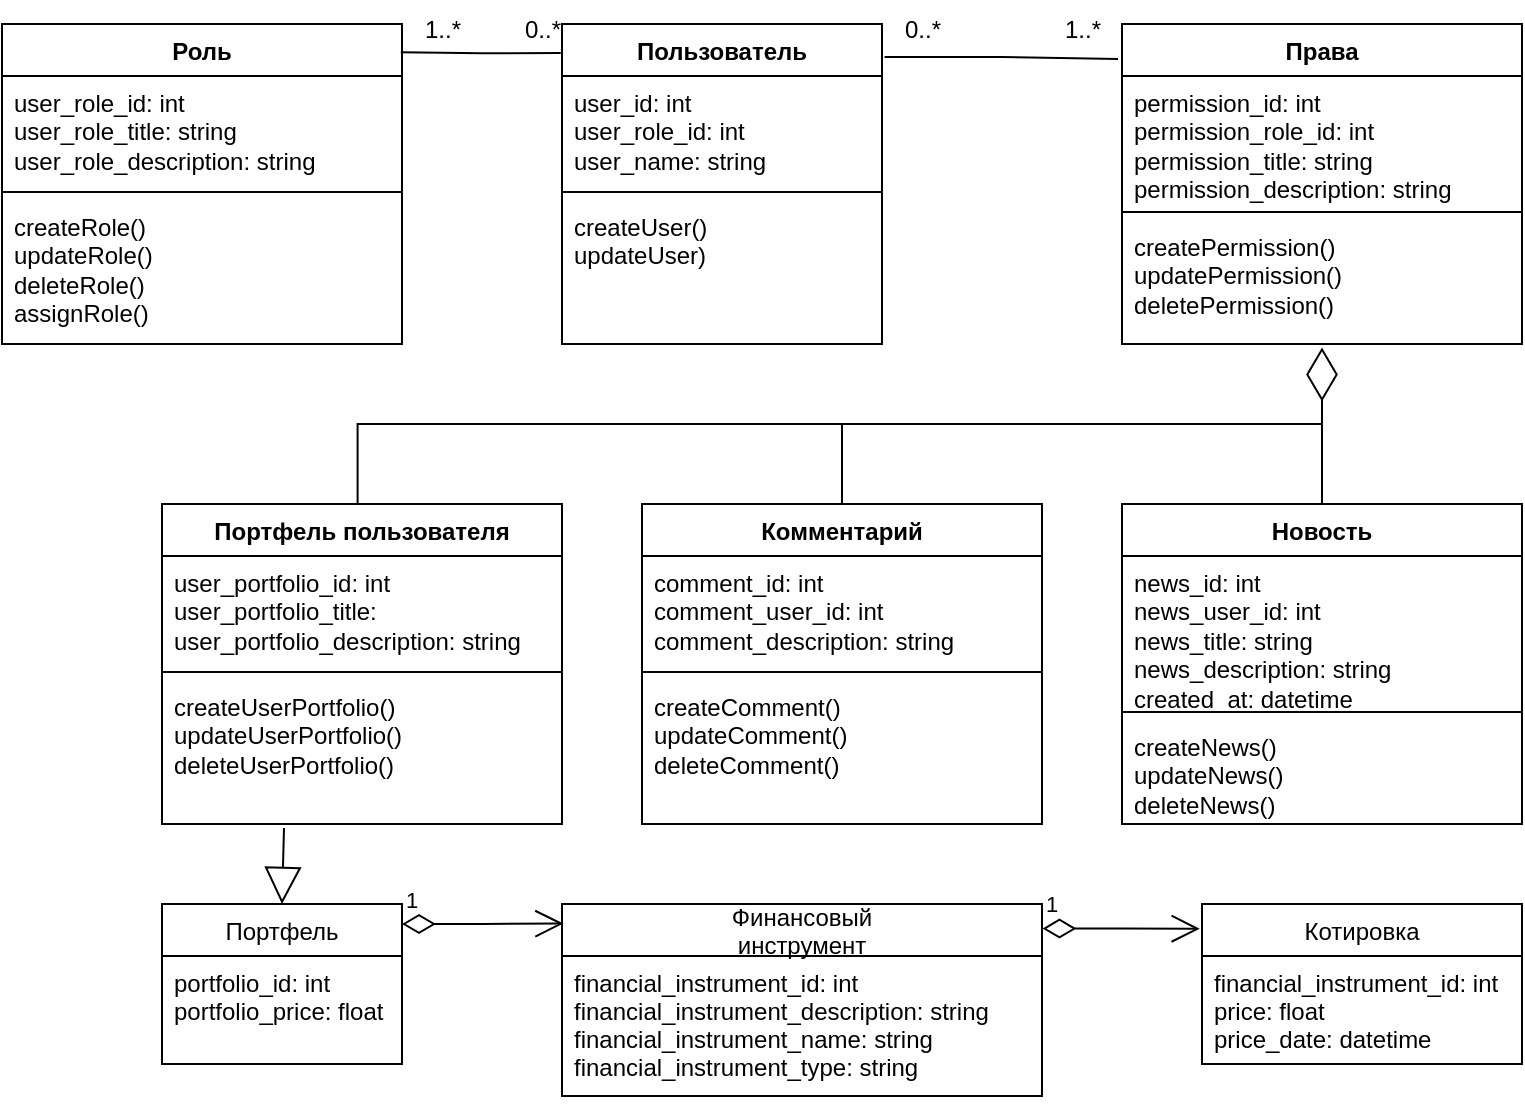 <mxfile version="21.2.1" type="github">
  <diagram id="Mpf7kndtRzjNMKVAARsh" name="Страница 1">
    <mxGraphModel dx="1434" dy="707" grid="1" gridSize="10" guides="1" tooltips="1" connect="1" arrows="1" fold="1" page="1" pageScale="1" pageWidth="827" pageHeight="1169" math="0" shadow="0">
      <root>
        <mxCell id="0" />
        <mxCell id="1" parent="0" />
        <mxCell id="9H1C8xbv_tbaZJ_8QEVI-1" value="Котировка" style="swimlane;fontStyle=0;childLayout=stackLayout;horizontal=1;startSize=26;fillColor=none;horizontalStack=0;resizeParent=1;resizeParentMax=0;resizeLast=0;collapsible=1;marginBottom=0;" parent="1" vertex="1">
          <mxGeometry x="640" y="600" width="160" height="80" as="geometry" />
        </mxCell>
        <mxCell id="9H1C8xbv_tbaZJ_8QEVI-2" value="financial_instrument_id: int&#xa;price: float&#xa;price_date: datetime&#xa;" style="text;strokeColor=none;fillColor=none;align=left;verticalAlign=top;spacingLeft=4;spacingRight=4;overflow=hidden;rotatable=0;points=[[0,0.5],[1,0.5]];portConstraint=eastwest;" parent="9H1C8xbv_tbaZJ_8QEVI-1" vertex="1">
          <mxGeometry y="26" width="160" height="54" as="geometry" />
        </mxCell>
        <mxCell id="9H1C8xbv_tbaZJ_8QEVI-13" value="Портфель" style="swimlane;fontStyle=0;childLayout=stackLayout;horizontal=1;startSize=26;fillColor=none;horizontalStack=0;resizeParent=1;resizeParentMax=0;resizeLast=0;collapsible=1;marginBottom=0;" parent="1" vertex="1">
          <mxGeometry x="120" y="600" width="120" height="80" as="geometry" />
        </mxCell>
        <mxCell id="9H1C8xbv_tbaZJ_8QEVI-15" value="portfolio_id: int&#xa;portfolio_price: float" style="text;strokeColor=none;fillColor=none;align=left;verticalAlign=top;spacingLeft=4;spacingRight=4;overflow=hidden;rotatable=0;points=[[0,0.5],[1,0.5]];portConstraint=eastwest;" parent="9H1C8xbv_tbaZJ_8QEVI-13" vertex="1">
          <mxGeometry y="26" width="120" height="54" as="geometry" />
        </mxCell>
        <mxCell id="9H1C8xbv_tbaZJ_8QEVI-34" value="Финансовый&#xa;инструмент" style="swimlane;fontStyle=0;childLayout=stackLayout;horizontal=1;startSize=26;fillColor=none;horizontalStack=0;resizeParent=1;resizeParentMax=0;resizeLast=0;collapsible=1;marginBottom=0;" parent="1" vertex="1">
          <mxGeometry x="320" y="600" width="240" height="96" as="geometry" />
        </mxCell>
        <mxCell id="9H1C8xbv_tbaZJ_8QEVI-35" value="financial_instrument_id: int&#xa;financial_instrument_description: string&#xa;financial_instrument_name: string&#xa;financial_instrument_type: string&#xa; " style="text;strokeColor=none;fillColor=none;align=left;verticalAlign=top;spacingLeft=4;spacingRight=4;overflow=hidden;rotatable=0;points=[[0,0.5],[1,0.5]];portConstraint=eastwest;" parent="9H1C8xbv_tbaZJ_8QEVI-34" vertex="1">
          <mxGeometry y="26" width="240" height="70" as="geometry" />
        </mxCell>
        <mxCell id="YTx3mUYdvvcg0MltOAM5-11" value="Роль" style="swimlane;fontStyle=1;align=center;verticalAlign=top;childLayout=stackLayout;horizontal=1;startSize=26;horizontalStack=0;resizeParent=1;resizeParentMax=0;resizeLast=0;collapsible=1;marginBottom=0;whiteSpace=wrap;html=1;" parent="1" vertex="1">
          <mxGeometry x="40" y="160" width="200" height="160" as="geometry" />
        </mxCell>
        <mxCell id="YTx3mUYdvvcg0MltOAM5-12" value="user_role_id: int&lt;br&gt;user_role_title: string&lt;br&gt;user_role_description: string" style="text;strokeColor=none;fillColor=none;align=left;verticalAlign=top;spacingLeft=4;spacingRight=4;overflow=hidden;rotatable=0;points=[[0,0.5],[1,0.5]];portConstraint=eastwest;whiteSpace=wrap;html=1;" parent="YTx3mUYdvvcg0MltOAM5-11" vertex="1">
          <mxGeometry y="26" width="200" height="54" as="geometry" />
        </mxCell>
        <mxCell id="YTx3mUYdvvcg0MltOAM5-13" value="" style="line;strokeWidth=1;fillColor=none;align=left;verticalAlign=middle;spacingTop=-1;spacingLeft=3;spacingRight=3;rotatable=0;labelPosition=right;points=[];portConstraint=eastwest;strokeColor=inherit;" parent="YTx3mUYdvvcg0MltOAM5-11" vertex="1">
          <mxGeometry y="80" width="200" height="8" as="geometry" />
        </mxCell>
        <mxCell id="YTx3mUYdvvcg0MltOAM5-14" value="createRole()&lt;br&gt;updateRole()&lt;br&gt;deleteRole()&lt;br&gt;assignRole()" style="text;strokeColor=none;fillColor=none;align=left;verticalAlign=top;spacingLeft=4;spacingRight=4;overflow=hidden;rotatable=0;points=[[0,0.5],[1,0.5]];portConstraint=eastwest;whiteSpace=wrap;html=1;" parent="YTx3mUYdvvcg0MltOAM5-11" vertex="1">
          <mxGeometry y="88" width="200" height="72" as="geometry" />
        </mxCell>
        <mxCell id="YTx3mUYdvvcg0MltOAM5-15" value="Права" style="swimlane;fontStyle=1;align=center;verticalAlign=top;childLayout=stackLayout;horizontal=1;startSize=26;horizontalStack=0;resizeParent=1;resizeParentMax=0;resizeLast=0;collapsible=1;marginBottom=0;whiteSpace=wrap;html=1;" parent="1" vertex="1">
          <mxGeometry x="600" y="160" width="200" height="160" as="geometry" />
        </mxCell>
        <mxCell id="YTx3mUYdvvcg0MltOAM5-16" value="permission_id: int&lt;br&gt;permission_role_id: int&lt;br&gt;permission_title: string&lt;br&gt;permission_description: string&lt;br&gt;" style="text;strokeColor=none;fillColor=none;align=left;verticalAlign=top;spacingLeft=4;spacingRight=4;overflow=hidden;rotatable=0;points=[[0,0.5],[1,0.5]];portConstraint=eastwest;whiteSpace=wrap;html=1;" parent="YTx3mUYdvvcg0MltOAM5-15" vertex="1">
          <mxGeometry y="26" width="200" height="64" as="geometry" />
        </mxCell>
        <mxCell id="YTx3mUYdvvcg0MltOAM5-17" value="" style="line;strokeWidth=1;fillColor=none;align=left;verticalAlign=middle;spacingTop=-1;spacingLeft=3;spacingRight=3;rotatable=0;labelPosition=right;points=[];portConstraint=eastwest;strokeColor=inherit;" parent="YTx3mUYdvvcg0MltOAM5-15" vertex="1">
          <mxGeometry y="90" width="200" height="8" as="geometry" />
        </mxCell>
        <mxCell id="YTx3mUYdvvcg0MltOAM5-18" value="createPermission()&lt;br&gt;updatePermission()&lt;br&gt;deletePermission()" style="text;strokeColor=none;fillColor=none;align=left;verticalAlign=top;spacingLeft=4;spacingRight=4;overflow=hidden;rotatable=0;points=[[0,0.5],[1,0.5]];portConstraint=eastwest;whiteSpace=wrap;html=1;" parent="YTx3mUYdvvcg0MltOAM5-15" vertex="1">
          <mxGeometry y="98" width="200" height="62" as="geometry" />
        </mxCell>
        <mxCell id="YTx3mUYdvvcg0MltOAM5-19" value="Новость" style="swimlane;fontStyle=1;align=center;verticalAlign=top;childLayout=stackLayout;horizontal=1;startSize=26;horizontalStack=0;resizeParent=1;resizeParentMax=0;resizeLast=0;collapsible=1;marginBottom=0;whiteSpace=wrap;html=1;" parent="1" vertex="1">
          <mxGeometry x="600" y="400" width="200" height="160" as="geometry" />
        </mxCell>
        <mxCell id="YTx3mUYdvvcg0MltOAM5-20" value="news_id: int&lt;br&gt;news_user_id: int&lt;br&gt;news_title: string&lt;br&gt;news_description: string&lt;br&gt;created_at: datetime" style="text;strokeColor=none;fillColor=none;align=left;verticalAlign=top;spacingLeft=4;spacingRight=4;overflow=hidden;rotatable=0;points=[[0,0.5],[1,0.5]];portConstraint=eastwest;whiteSpace=wrap;html=1;" parent="YTx3mUYdvvcg0MltOAM5-19" vertex="1">
          <mxGeometry y="26" width="200" height="74" as="geometry" />
        </mxCell>
        <mxCell id="YTx3mUYdvvcg0MltOAM5-21" value="" style="line;strokeWidth=1;fillColor=none;align=left;verticalAlign=middle;spacingTop=-1;spacingLeft=3;spacingRight=3;rotatable=0;labelPosition=right;points=[];portConstraint=eastwest;strokeColor=inherit;" parent="YTx3mUYdvvcg0MltOAM5-19" vertex="1">
          <mxGeometry y="100" width="200" height="8" as="geometry" />
        </mxCell>
        <mxCell id="YTx3mUYdvvcg0MltOAM5-22" value="createNews()&lt;br&gt;updateNews()&lt;br&gt;deleteNews()" style="text;strokeColor=none;fillColor=none;align=left;verticalAlign=top;spacingLeft=4;spacingRight=4;overflow=hidden;rotatable=0;points=[[0,0.5],[1,0.5]];portConstraint=eastwest;whiteSpace=wrap;html=1;" parent="YTx3mUYdvvcg0MltOAM5-19" vertex="1">
          <mxGeometry y="108" width="200" height="52" as="geometry" />
        </mxCell>
        <mxCell id="YTx3mUYdvvcg0MltOAM5-56" style="edgeStyle=orthogonalEdgeStyle;rounded=0;orthogonalLoop=1;jettySize=auto;html=1;exitX=0.5;exitY=0;exitDx=0;exitDy=0;endArrow=none;endFill=0;" parent="1" source="YTx3mUYdvvcg0MltOAM5-23" edge="1">
          <mxGeometry relative="1" as="geometry">
            <mxPoint x="700" y="350" as="targetPoint" />
            <Array as="points">
              <mxPoint x="460" y="360" />
              <mxPoint x="700" y="360" />
            </Array>
          </mxGeometry>
        </mxCell>
        <mxCell id="YTx3mUYdvvcg0MltOAM5-23" value="Комментарий" style="swimlane;fontStyle=1;align=center;verticalAlign=top;childLayout=stackLayout;horizontal=1;startSize=26;horizontalStack=0;resizeParent=1;resizeParentMax=0;resizeLast=0;collapsible=1;marginBottom=0;whiteSpace=wrap;html=1;" parent="1" vertex="1">
          <mxGeometry x="360" y="400" width="200" height="160" as="geometry" />
        </mxCell>
        <mxCell id="YTx3mUYdvvcg0MltOAM5-24" value="comment_id: int&lt;br&gt;comment_user_id: int&lt;br&gt;comment_description: string" style="text;strokeColor=none;fillColor=none;align=left;verticalAlign=top;spacingLeft=4;spacingRight=4;overflow=hidden;rotatable=0;points=[[0,0.5],[1,0.5]];portConstraint=eastwest;whiteSpace=wrap;html=1;" parent="YTx3mUYdvvcg0MltOAM5-23" vertex="1">
          <mxGeometry y="26" width="200" height="54" as="geometry" />
        </mxCell>
        <mxCell id="YTx3mUYdvvcg0MltOAM5-25" value="" style="line;strokeWidth=1;fillColor=none;align=left;verticalAlign=middle;spacingTop=-1;spacingLeft=3;spacingRight=3;rotatable=0;labelPosition=right;points=[];portConstraint=eastwest;strokeColor=inherit;" parent="YTx3mUYdvvcg0MltOAM5-23" vertex="1">
          <mxGeometry y="80" width="200" height="8" as="geometry" />
        </mxCell>
        <mxCell id="YTx3mUYdvvcg0MltOAM5-26" value="createComment()&lt;br&gt;updateComment()&lt;br&gt;deleteComment()" style="text;strokeColor=none;fillColor=none;align=left;verticalAlign=top;spacingLeft=4;spacingRight=4;overflow=hidden;rotatable=0;points=[[0,0.5],[1,0.5]];portConstraint=eastwest;whiteSpace=wrap;html=1;" parent="YTx3mUYdvvcg0MltOAM5-23" vertex="1">
          <mxGeometry y="88" width="200" height="72" as="geometry" />
        </mxCell>
        <mxCell id="YTx3mUYdvvcg0MltOAM5-57" style="edgeStyle=orthogonalEdgeStyle;rounded=0;orthogonalLoop=1;jettySize=auto;html=1;endArrow=none;endFill=0;exitX=0.489;exitY=0.003;exitDx=0;exitDy=0;exitPerimeter=0;" parent="1" source="YTx3mUYdvvcg0MltOAM5-27" edge="1">
          <mxGeometry relative="1" as="geometry">
            <mxPoint x="700" y="350" as="targetPoint" />
            <Array as="points">
              <mxPoint x="218" y="360" />
              <mxPoint x="700" y="360" />
            </Array>
          </mxGeometry>
        </mxCell>
        <mxCell id="YTx3mUYdvvcg0MltOAM5-27" value="Портфель пользователя" style="swimlane;fontStyle=1;align=center;verticalAlign=top;childLayout=stackLayout;horizontal=1;startSize=26;horizontalStack=0;resizeParent=1;resizeParentMax=0;resizeLast=0;collapsible=1;marginBottom=0;whiteSpace=wrap;html=1;" parent="1" vertex="1">
          <mxGeometry x="120" y="400" width="200" height="160" as="geometry" />
        </mxCell>
        <mxCell id="YTx3mUYdvvcg0MltOAM5-28" value="user_portfolio_id: int&lt;br&gt;user_portfolio_title: user_portfolio_description: string" style="text;strokeColor=none;fillColor=none;align=left;verticalAlign=top;spacingLeft=4;spacingRight=4;overflow=hidden;rotatable=0;points=[[0,0.5],[1,0.5]];portConstraint=eastwest;whiteSpace=wrap;html=1;" parent="YTx3mUYdvvcg0MltOAM5-27" vertex="1">
          <mxGeometry y="26" width="200" height="54" as="geometry" />
        </mxCell>
        <mxCell id="YTx3mUYdvvcg0MltOAM5-29" value="" style="line;strokeWidth=1;fillColor=none;align=left;verticalAlign=middle;spacingTop=-1;spacingLeft=3;spacingRight=3;rotatable=0;labelPosition=right;points=[];portConstraint=eastwest;strokeColor=inherit;" parent="YTx3mUYdvvcg0MltOAM5-27" vertex="1">
          <mxGeometry y="80" width="200" height="8" as="geometry" />
        </mxCell>
        <mxCell id="YTx3mUYdvvcg0MltOAM5-30" value="createUserPortfolio()&lt;br&gt;updateUserPortfolio()&lt;br&gt;deleteUserPortfolio()" style="text;strokeColor=none;fillColor=none;align=left;verticalAlign=top;spacingLeft=4;spacingRight=4;overflow=hidden;rotatable=0;points=[[0,0.5],[1,0.5]];portConstraint=eastwest;whiteSpace=wrap;html=1;" parent="YTx3mUYdvvcg0MltOAM5-27" vertex="1">
          <mxGeometry y="88" width="200" height="72" as="geometry" />
        </mxCell>
        <mxCell id="VrHmLqL_wo-LyS8ngVyw-6" style="edgeStyle=orthogonalEdgeStyle;rounded=0;orthogonalLoop=1;jettySize=auto;html=1;entryX=0.997;entryY=0.088;entryDx=0;entryDy=0;entryPerimeter=0;exitX=-0.004;exitY=0.091;exitDx=0;exitDy=0;exitPerimeter=0;endArrow=none;endFill=0;" parent="1" source="YTx3mUYdvvcg0MltOAM5-31" target="YTx3mUYdvvcg0MltOAM5-11" edge="1">
          <mxGeometry relative="1" as="geometry" />
        </mxCell>
        <mxCell id="VrHmLqL_wo-LyS8ngVyw-7" style="edgeStyle=orthogonalEdgeStyle;rounded=0;orthogonalLoop=1;jettySize=auto;html=1;entryX=-0.01;entryY=0.109;entryDx=0;entryDy=0;entryPerimeter=0;exitX=1.008;exitY=0.103;exitDx=0;exitDy=0;exitPerimeter=0;endArrow=none;endFill=0;" parent="1" source="YTx3mUYdvvcg0MltOAM5-31" target="YTx3mUYdvvcg0MltOAM5-15" edge="1">
          <mxGeometry relative="1" as="geometry" />
        </mxCell>
        <mxCell id="YTx3mUYdvvcg0MltOAM5-31" value="Пользователь" style="swimlane;fontStyle=1;align=center;verticalAlign=top;childLayout=stackLayout;horizontal=1;startSize=26;horizontalStack=0;resizeParent=1;resizeParentMax=0;resizeLast=0;collapsible=1;marginBottom=0;whiteSpace=wrap;html=1;" parent="1" vertex="1">
          <mxGeometry x="320" y="160" width="160" height="160" as="geometry">
            <mxRectangle x="320" y="160" width="130" height="30" as="alternateBounds" />
          </mxGeometry>
        </mxCell>
        <mxCell id="YTx3mUYdvvcg0MltOAM5-32" value="user_id: int&lt;br&gt;user_role_id: int&lt;br&gt;user_name: string&lt;br&gt;" style="text;strokeColor=none;fillColor=none;align=left;verticalAlign=top;spacingLeft=4;spacingRight=4;overflow=hidden;rotatable=0;points=[[0,0.5],[1,0.5]];portConstraint=eastwest;whiteSpace=wrap;html=1;" parent="YTx3mUYdvvcg0MltOAM5-31" vertex="1">
          <mxGeometry y="26" width="160" height="54" as="geometry" />
        </mxCell>
        <mxCell id="YTx3mUYdvvcg0MltOAM5-33" value="" style="line;strokeWidth=1;fillColor=none;align=left;verticalAlign=middle;spacingTop=-1;spacingLeft=3;spacingRight=3;rotatable=0;labelPosition=right;points=[];portConstraint=eastwest;strokeColor=inherit;" parent="YTx3mUYdvvcg0MltOAM5-31" vertex="1">
          <mxGeometry y="80" width="160" height="8" as="geometry" />
        </mxCell>
        <mxCell id="YTx3mUYdvvcg0MltOAM5-34" value="createUser()&lt;br&gt;updateUser)" style="text;strokeColor=none;fillColor=none;align=left;verticalAlign=top;spacingLeft=4;spacingRight=4;overflow=hidden;rotatable=0;points=[[0,0.5],[1,0.5]];portConstraint=eastwest;whiteSpace=wrap;html=1;" parent="YTx3mUYdvvcg0MltOAM5-31" vertex="1">
          <mxGeometry y="88" width="160" height="72" as="geometry" />
        </mxCell>
        <mxCell id="YTx3mUYdvvcg0MltOAM5-50" value="" style="endArrow=diamondThin;endFill=0;endSize=24;html=1;rounded=0;entryX=0.5;entryY=1.028;entryDx=0;entryDy=0;entryPerimeter=0;exitX=0.5;exitY=0;exitDx=0;exitDy=0;" parent="1" source="YTx3mUYdvvcg0MltOAM5-19" target="YTx3mUYdvvcg0MltOAM5-18" edge="1">
          <mxGeometry width="160" relative="1" as="geometry">
            <mxPoint x="689.58" y="400" as="sourcePoint" />
            <mxPoint x="689.58" y="320" as="targetPoint" />
          </mxGeometry>
        </mxCell>
        <mxCell id="VrHmLqL_wo-LyS8ngVyw-1" value="1" style="endArrow=open;html=1;endSize=12;startArrow=diamondThin;startSize=14;startFill=0;edgeStyle=orthogonalEdgeStyle;align=left;verticalAlign=bottom;rounded=0;exitX=1.001;exitY=0.128;exitDx=0;exitDy=0;exitPerimeter=0;entryX=-0.007;entryY=0.155;entryDx=0;entryDy=0;entryPerimeter=0;" parent="1" source="9H1C8xbv_tbaZJ_8QEVI-34" target="9H1C8xbv_tbaZJ_8QEVI-1" edge="1">
          <mxGeometry x="-1" y="3" relative="1" as="geometry">
            <mxPoint x="620" y="590" as="sourcePoint" />
            <mxPoint x="780" y="590" as="targetPoint" />
            <Array as="points">
              <mxPoint x="600" y="612" />
            </Array>
          </mxGeometry>
        </mxCell>
        <mxCell id="VrHmLqL_wo-LyS8ngVyw-5" value="1" style="endArrow=open;html=1;endSize=12;startArrow=diamondThin;startSize=14;startFill=0;edgeStyle=orthogonalEdgeStyle;align=left;verticalAlign=bottom;rounded=0;exitX=1;exitY=0.125;exitDx=0;exitDy=0;exitPerimeter=0;entryX=0.003;entryY=0.102;entryDx=0;entryDy=0;entryPerimeter=0;" parent="1" source="9H1C8xbv_tbaZJ_8QEVI-13" target="9H1C8xbv_tbaZJ_8QEVI-34" edge="1">
          <mxGeometry x="-1" y="3" relative="1" as="geometry">
            <mxPoint x="270" y="580" as="sourcePoint" />
            <mxPoint x="430" y="580" as="targetPoint" />
          </mxGeometry>
        </mxCell>
        <mxCell id="VrHmLqL_wo-LyS8ngVyw-8" value="0..*" style="text;html=1;align=center;verticalAlign=middle;resizable=0;points=[];autosize=1;strokeColor=none;fillColor=none;" parent="1" vertex="1">
          <mxGeometry x="290" y="148" width="40" height="30" as="geometry" />
        </mxCell>
        <mxCell id="VrHmLqL_wo-LyS8ngVyw-9" value="1..*" style="text;html=1;align=center;verticalAlign=middle;resizable=0;points=[];autosize=1;strokeColor=none;fillColor=none;" parent="1" vertex="1">
          <mxGeometry x="240" y="148" width="40" height="30" as="geometry" />
        </mxCell>
        <mxCell id="VrHmLqL_wo-LyS8ngVyw-10" value="0..*" style="text;html=1;align=center;verticalAlign=middle;resizable=0;points=[];autosize=1;strokeColor=none;fillColor=none;" parent="1" vertex="1">
          <mxGeometry x="480" y="148" width="40" height="30" as="geometry" />
        </mxCell>
        <mxCell id="VrHmLqL_wo-LyS8ngVyw-11" value="1..*" style="text;html=1;align=center;verticalAlign=middle;resizable=0;points=[];autosize=1;strokeColor=none;fillColor=none;" parent="1" vertex="1">
          <mxGeometry x="560" y="148" width="40" height="30" as="geometry" />
        </mxCell>
        <mxCell id="4F9nL_y-sZlt76Qy2w8f-1" value="" style="endArrow=block;endSize=16;endFill=0;html=1;rounded=0;exitX=0.305;exitY=1.028;exitDx=0;exitDy=0;entryX=0.5;entryY=0;entryDx=0;entryDy=0;exitPerimeter=0;" edge="1" parent="1" source="YTx3mUYdvvcg0MltOAM5-30" target="9H1C8xbv_tbaZJ_8QEVI-13">
          <mxGeometry width="160" relative="1" as="geometry">
            <mxPoint x="190" y="610" as="sourcePoint" />
            <mxPoint x="190" y="580" as="targetPoint" />
          </mxGeometry>
        </mxCell>
      </root>
    </mxGraphModel>
  </diagram>
</mxfile>
